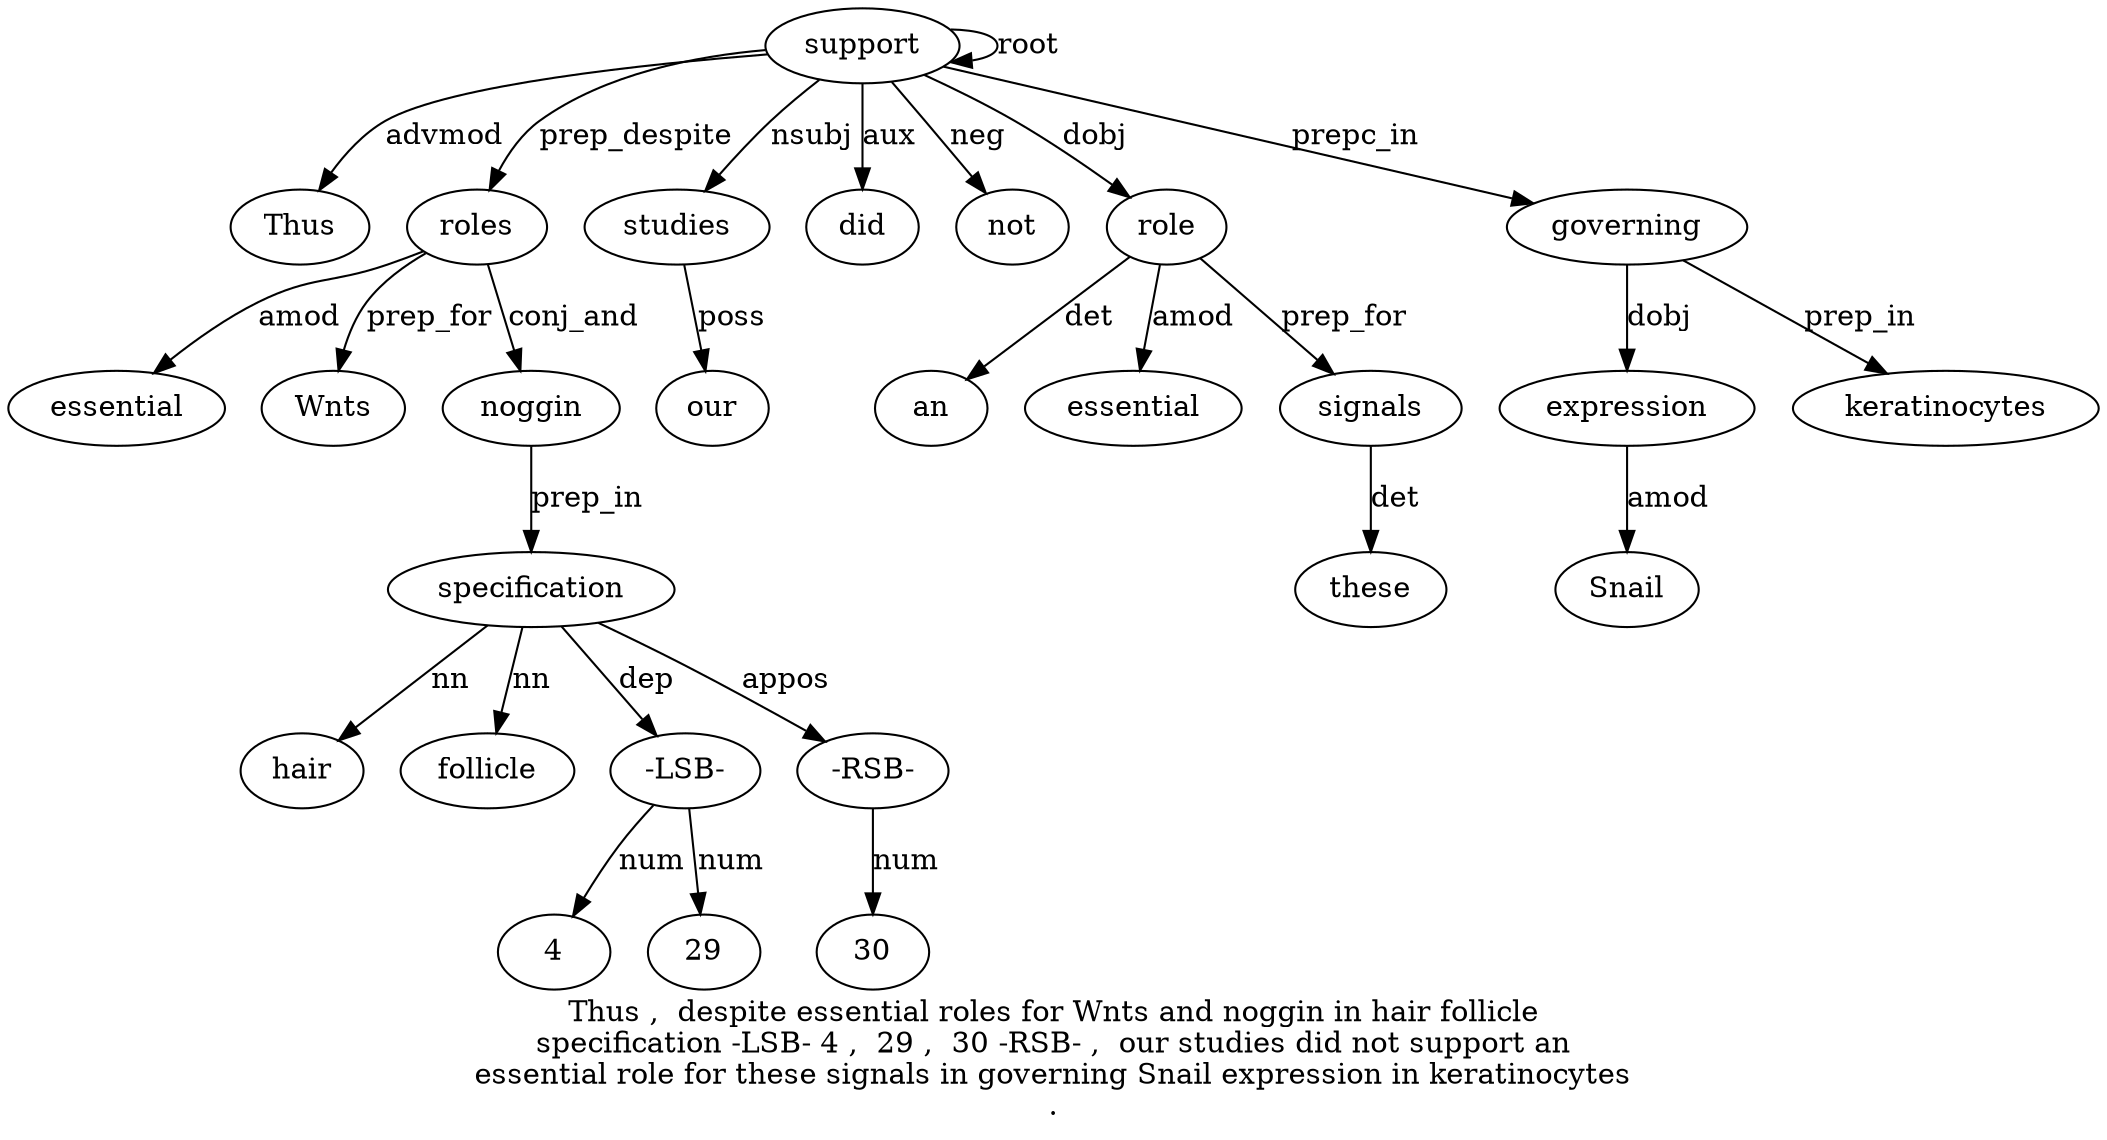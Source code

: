 digraph "Thus ,  despite essential roles for Wnts and noggin in hair follicle specification -LSB- 4 ,  29 ,  30 -RSB- ,  our studies did not support an essential role for these signals in governing Snail expression in keratinocytes ." {
label="Thus ,  despite essential roles for Wnts and noggin in hair follicle
specification -LSB- 4 ,  29 ,  30 -RSB- ,  our studies did not support an
essential role for these signals in governing Snail expression in keratinocytes
.";
support26 [style=filled, fillcolor=white, label=support];
Thus1 [style=filled, fillcolor=white, label=Thus];
support26 -> Thus1  [label=advmod];
roles5 [style=filled, fillcolor=white, label=roles];
essential4 [style=filled, fillcolor=white, label=essential];
roles5 -> essential4  [label=amod];
support26 -> roles5  [label=prep_despite];
Wnts7 [style=filled, fillcolor=white, label=Wnts];
roles5 -> Wnts7  [label=prep_for];
noggin9 [style=filled, fillcolor=white, label=noggin];
roles5 -> noggin9  [label=conj_and];
specification13 [style=filled, fillcolor=white, label=specification];
hair11 [style=filled, fillcolor=white, label=hair];
specification13 -> hair11  [label=nn];
follicle12 [style=filled, fillcolor=white, label=follicle];
specification13 -> follicle12  [label=nn];
noggin9 -> specification13  [label=prep_in];
"-LSB-14" [style=filled, fillcolor=white, label="-LSB-"];
specification13 -> "-LSB-14"  [label=dep];
415 [style=filled, fillcolor=white, label=4];
"-LSB-14" -> 415  [label=num];
2917 [style=filled, fillcolor=white, label=29];
"-LSB-14" -> 2917  [label=num];
"-RSB-20" [style=filled, fillcolor=white, label="-RSB-"];
3019 [style=filled, fillcolor=white, label=30];
"-RSB-20" -> 3019  [label=num];
specification13 -> "-RSB-20"  [label=appos];
studies23 [style=filled, fillcolor=white, label=studies];
our22 [style=filled, fillcolor=white, label=our];
studies23 -> our22  [label=poss];
support26 -> studies23  [label=nsubj];
did24 [style=filled, fillcolor=white, label=did];
support26 -> did24  [label=aux];
not25 [style=filled, fillcolor=white, label=not];
support26 -> not25  [label=neg];
support26 -> support26  [label=root];
role29 [style=filled, fillcolor=white, label=role];
an27 [style=filled, fillcolor=white, label=an];
role29 -> an27  [label=det];
essential28 [style=filled, fillcolor=white, label=essential];
role29 -> essential28  [label=amod];
support26 -> role29  [label=dobj];
signals32 [style=filled, fillcolor=white, label=signals];
these31 [style=filled, fillcolor=white, label=these];
signals32 -> these31  [label=det];
role29 -> signals32  [label=prep_for];
governing34 [style=filled, fillcolor=white, label=governing];
support26 -> governing34  [label=prepc_in];
expression36 [style=filled, fillcolor=white, label=expression];
Snail35 [style=filled, fillcolor=white, label=Snail];
expression36 -> Snail35  [label=amod];
governing34 -> expression36  [label=dobj];
keratinocytes38 [style=filled, fillcolor=white, label=keratinocytes];
governing34 -> keratinocytes38  [label=prep_in];
}
